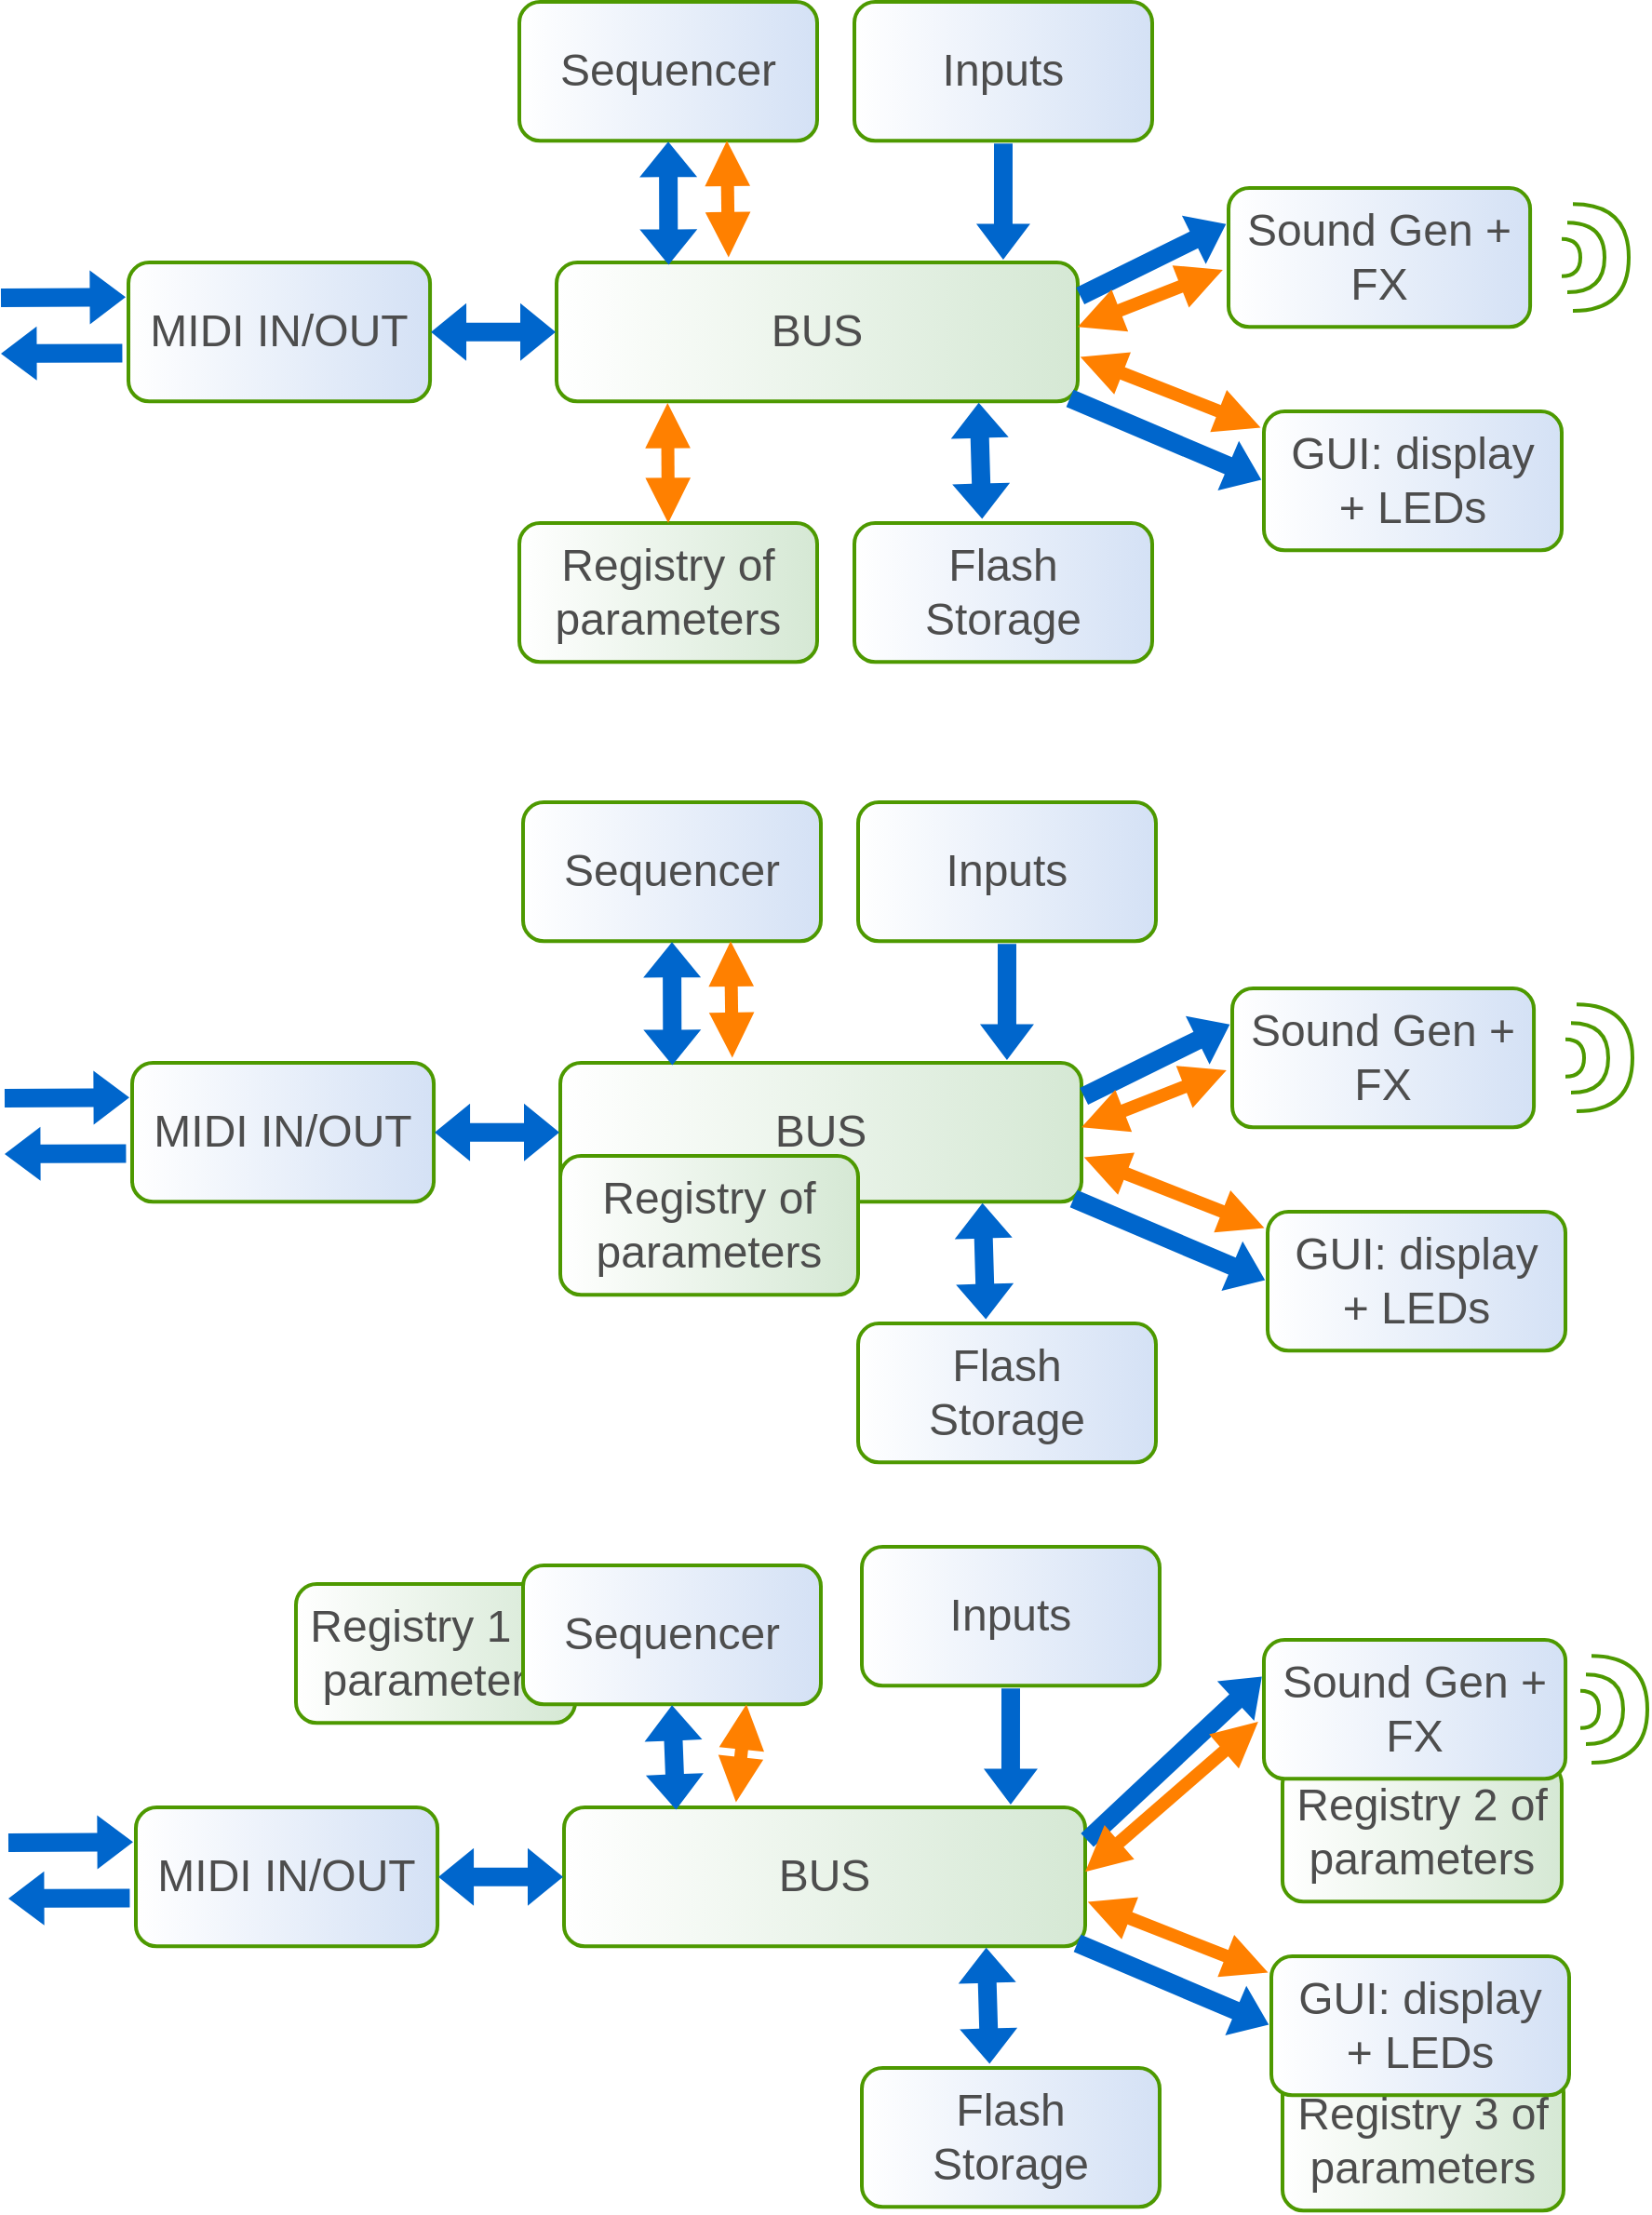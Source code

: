 <mxfile compressed="true" version="26.0.11"><diagram name="Page-1" id="eG5tvo9UgwHiR6DEYF9L"><mxGraphModel dx="954" dy="477" grid="1" gridSize="10" guides="1" tooltips="1" connect="1" arrows="1" fold="1" page="1" pageScale="1" pageWidth="1169" pageHeight="827" math="0" shadow="0"><root><mxCell id="0"/><mxCell id="1" parent="0"/><mxCell id="r1k9Vs8_axK-B9l9-zTd-73" value="Registry 1 of&lt;br&gt;parameters" style="rounded=1;whiteSpace=wrap;html=1;shadow=0;strokeWidth=2;fillColor=#D5E8D4;gradientColor=#ffffff;fontFamily=Helvetica;fontSize=24;align=center;strokeColor=#4D9900;gradientDirection=west;fontColor=#4D4D4D;" vertex="1" parent="1"><mxGeometry x="220" y="890" width="150" height="74.67" as="geometry"/></mxCell><mxCell id="r1k9Vs8_axK-B9l9-zTd-72" value="Registry 3 of&lt;br&gt;parameters" style="rounded=1;whiteSpace=wrap;html=1;shadow=0;strokeWidth=2;fillColor=#D5E8D4;gradientColor=#ffffff;fontFamily=Helvetica;fontSize=24;align=center;strokeColor=#4D9900;gradientDirection=west;fontColor=#4D4D4D;" vertex="1" parent="1"><mxGeometry x="750" y="1152" width="151" height="74.67" as="geometry"/></mxCell><mxCell id="r1k9Vs8_axK-B9l9-zTd-71" value="Registry 2 of&lt;br&gt;parameters" style="rounded=1;whiteSpace=wrap;html=1;shadow=0;strokeWidth=2;fillColor=#D5E8D4;gradientColor=#ffffff;fontFamily=Helvetica;fontSize=24;align=center;strokeColor=#4D9900;gradientDirection=west;fontColor=#4D4D4D;" vertex="1" parent="1"><mxGeometry x="750" y="986" width="150" height="74.67" as="geometry"/></mxCell><mxCell id="TZSDHcv375y_gvkYPDKj-7" value="MIDI IN/OUT" style="rounded=1;whiteSpace=wrap;html=1;shadow=0;strokeWidth=2;fillColor=#D4E1F5;gradientColor=#ffffff;fontFamily=Helvetica;fontSize=24;align=center;strokeColor=#4D9900;gradientDirection=west;fontColor=#4D4D4D;" parent="1" vertex="1"><mxGeometry x="129.996" y="180.002" width="162.036" height="74.667" as="geometry"/></mxCell><mxCell id="TZSDHcv375y_gvkYPDKj-8" value="Sound Gen + FX" style="rounded=1;whiteSpace=wrap;html=1;shadow=0;strokeWidth=2;fillColor=#D4E1F5;gradientColor=#ffffff;fontFamily=Helvetica;fontSize=24;align=center;strokeColor=#4D9900;gradientDirection=west;fontColor=#4D4D4D;" parent="1" vertex="1"><mxGeometry x="721.006" y="140" width="162.036" height="74.667" as="geometry"/></mxCell><mxCell id="TZSDHcv375y_gvkYPDKj-10" value="BUS" style="rounded=1;whiteSpace=wrap;html=1;shadow=0;strokeWidth=2;fillColor=#D5E8D4;gradientColor=#ffffff;fontFamily=Helvetica;fontSize=24;align=center;strokeColor=#4D9900;gradientDirection=west;fontColor=#4D4D4D;" parent="1" vertex="1"><mxGeometry x="360" y="180" width="280" height="74.67" as="geometry"/></mxCell><mxCell id="TZSDHcv375y_gvkYPDKj-12" value="Flash&lt;br&gt;Storage" style="rounded=1;whiteSpace=wrap;html=1;shadow=0;strokeWidth=2;fillColor=#D4E1F5;gradientColor=#ffffff;fontFamily=Helvetica;fontSize=24;align=center;strokeColor=#4D9900;gradientDirection=west;fontColor=#4D4D4D;" parent="1" vertex="1"><mxGeometry x="520" y="320" width="160" height="74.67" as="geometry"/></mxCell><mxCell id="TZSDHcv375y_gvkYPDKj-13" value="GUI: display &lt;br&gt;+ LEDs" style="rounded=1;whiteSpace=wrap;html=1;shadow=0;strokeWidth=2;fillColor=#D4E1F5;gradientColor=#ffffff;fontFamily=Helvetica;fontSize=24;align=center;strokeColor=#4D9900;gradientDirection=west;fontColor=#4D4D4D;" parent="1" vertex="1"><mxGeometry x="740" y="260" width="160" height="74.67" as="geometry"/></mxCell><mxCell id="Whw1uoBwT5rwK0WxoIqT-2" style="edgeStyle=none;rounded=0;html=1;shadow=0;endArrow=blockThin;endFill=1;jettySize=auto;orthogonalLoop=1;strokeWidth=3;fontFamily=Helvetica;fontSize=18;align=center;shape=flexArrow;strokeColor=none;fillColor=#0066CC;endWidth=16;endSize=5.42;width=8;sourcePerimeterSpacing=-2;dashed=1;fontColor=#4D4D4D;entryX=0;entryY=0.25;entryDx=0;entryDy=0;" parent="1" target="TZSDHcv375y_gvkYPDKj-7" edge="1"><mxGeometry relative="1" as="geometry"><mxPoint x="60" y="199" as="sourcePoint"/><mxPoint x="139.79" y="249.78" as="targetPoint"/></mxGeometry></mxCell><mxCell id="Whw1uoBwT5rwK0WxoIqT-3" style="edgeStyle=none;rounded=0;html=1;shadow=0;endArrow=blockThin;endFill=1;jettySize=auto;orthogonalLoop=1;strokeWidth=3;fontFamily=Helvetica;fontSize=18;align=center;shape=flexArrow;strokeColor=none;fillColor=#0066CC;endWidth=16;endSize=5.42;width=8;sourcePerimeterSpacing=-2;dashed=1;fontColor=#4D4D4D;exitX=-0.011;exitY=0.653;exitDx=0;exitDy=0;exitPerimeter=0;" parent="1" source="TZSDHcv375y_gvkYPDKj-7" edge="1"><mxGeometry relative="1" as="geometry"><mxPoint x="140" y="279.78" as="sourcePoint"/><mxPoint x="60" y="229" as="targetPoint"/></mxGeometry></mxCell><mxCell id="Whw1uoBwT5rwK0WxoIqT-10" style="edgeStyle=none;rounded=0;html=1;shadow=0;endArrow=blockThin;endFill=1;jettySize=auto;orthogonalLoop=1;strokeWidth=3;fontFamily=Helvetica;fontSize=18;align=center;shape=flexArrow;strokeColor=none;fillColor=#0066CC;endWidth=16;endSize=5.42;width=8;sourcePerimeterSpacing=-2;dashed=1;fontColor=#4D4D4D;entryX=0;entryY=0.25;entryDx=0;entryDy=0;exitX=1;exitY=0.25;exitDx=0;exitDy=0;" parent="1" source="TZSDHcv375y_gvkYPDKj-10" target="TZSDHcv375y_gvkYPDKj-8" edge="1"><mxGeometry relative="1" as="geometry"><mxPoint x="520" y="208" as="sourcePoint"/><mxPoint x="560" y="207.35" as="targetPoint"/></mxGeometry></mxCell><mxCell id="Whw1uoBwT5rwK0WxoIqT-13" value="Sequencer" style="rounded=1;whiteSpace=wrap;html=1;shadow=0;strokeWidth=2;fillColor=#D4E1F5;gradientColor=#ffffff;fontFamily=Helvetica;fontSize=24;align=center;strokeColor=#4D9900;gradientDirection=west;fontColor=#4D4D4D;" parent="1" vertex="1"><mxGeometry x="340" y="40" width="160" height="74.67" as="geometry"/></mxCell><mxCell id="Whw1uoBwT5rwK0WxoIqT-20" value="Inputs" style="rounded=1;whiteSpace=wrap;html=1;shadow=0;strokeWidth=2;fillColor=#D4E1F5;gradientColor=#ffffff;fontFamily=Helvetica;fontSize=24;align=center;strokeColor=#4D9900;gradientDirection=west;fontColor=#4D4D4D;" parent="1" vertex="1"><mxGeometry x="520" y="40" width="160" height="74.67" as="geometry"/></mxCell><mxCell id="r1k9Vs8_axK-B9l9-zTd-2" style="edgeStyle=none;rounded=0;html=1;shadow=0;endArrow=blockThin;endFill=1;jettySize=auto;orthogonalLoop=1;strokeWidth=3;fontFamily=Helvetica;fontSize=18;align=center;shape=flexArrow;strokeColor=none;fillColor=#0066CC;endWidth=16;endSize=5.42;width=8;sourcePerimeterSpacing=-2;dashed=1;fontColor=#4D4D4D;entryX=0.857;entryY=0;entryDx=0;entryDy=0;entryPerimeter=0;exitX=0.5;exitY=1;exitDx=0;exitDy=0;" edge="1" parent="1" source="Whw1uoBwT5rwK0WxoIqT-20" target="TZSDHcv375y_gvkYPDKj-10"><mxGeometry relative="1" as="geometry"><mxPoint x="660" y="130" as="sourcePoint"/><mxPoint x="660" y="140" as="targetPoint"/></mxGeometry></mxCell><mxCell id="r1k9Vs8_axK-B9l9-zTd-3" value="" style="shape=flexArrow;endArrow=classic;startArrow=classic;html=1;rounded=0;fillColor=#0066CC;strokeColor=none;entryX=0;entryY=0.5;entryDx=0;entryDy=0;exitX=1;exitY=0.5;exitDx=0;exitDy=0;" edge="1" parent="1" source="TZSDHcv375y_gvkYPDKj-7" target="TZSDHcv375y_gvkYPDKj-10"><mxGeometry width="100" height="100" relative="1" as="geometry"><mxPoint x="280" y="310" as="sourcePoint"/><mxPoint x="340" y="300" as="targetPoint"/></mxGeometry></mxCell><mxCell id="r1k9Vs8_axK-B9l9-zTd-4" value="" style="shape=flexArrow;endArrow=classic;startArrow=classic;html=1;rounded=0;fillColor=#0066CC;strokeColor=none;entryX=0.5;entryY=1;entryDx=0;entryDy=0;exitX=0.215;exitY=0.023;exitDx=0;exitDy=0;exitPerimeter=0;" edge="1" parent="1" source="TZSDHcv375y_gvkYPDKj-10" target="Whw1uoBwT5rwK0WxoIqT-13"><mxGeometry width="100" height="100" relative="1" as="geometry"><mxPoint x="490" y="130" as="sourcePoint"/><mxPoint x="370" y="140" as="targetPoint"/></mxGeometry></mxCell><mxCell id="r1k9Vs8_axK-B9l9-zTd-5" value="" style="shape=flexArrow;endArrow=classic;startArrow=classic;html=1;rounded=0;fillColor=#0066CC;strokeColor=none;exitX=0.429;exitY=-0.023;exitDx=0;exitDy=0;entryX=0.81;entryY=1.002;entryDx=0;entryDy=0;entryPerimeter=0;exitPerimeter=0;" edge="1" parent="1" source="TZSDHcv375y_gvkYPDKj-12" target="TZSDHcv375y_gvkYPDKj-10"><mxGeometry width="100" height="100" relative="1" as="geometry"><mxPoint x="460" y="360" as="sourcePoint"/><mxPoint x="460" y="300" as="targetPoint"/></mxGeometry></mxCell><mxCell id="r1k9Vs8_axK-B9l9-zTd-12" value="Registry of&lt;br&gt;parameters" style="rounded=1;whiteSpace=wrap;html=1;shadow=0;strokeWidth=2;fillColor=#D5E8D4;gradientColor=#ffffff;fontFamily=Helvetica;fontSize=24;align=center;strokeColor=#4D9900;gradientDirection=west;fontColor=#4D4D4D;" vertex="1" parent="1"><mxGeometry x="340" y="320" width="160" height="74.67" as="geometry"/></mxCell><mxCell id="r1k9Vs8_axK-B9l9-zTd-13" style="edgeStyle=none;rounded=0;html=1;shadow=0;endArrow=blockThin;endFill=1;jettySize=auto;orthogonalLoop=1;strokeWidth=3;fontFamily=Helvetica;fontSize=18;align=center;shape=flexArrow;strokeColor=none;fillColor=#0066CC;endWidth=16;endSize=5.42;width=8;sourcePerimeterSpacing=-2;dashed=1;fontColor=#4D4D4D;entryX=0;entryY=0.5;entryDx=0;entryDy=0;exitX=0.98;exitY=0.97;exitDx=0;exitDy=0;exitPerimeter=0;" edge="1" parent="1" source="TZSDHcv375y_gvkYPDKj-10" target="TZSDHcv375y_gvkYPDKj-13"><mxGeometry relative="1" as="geometry"><mxPoint x="630" y="250" as="sourcePoint"/><mxPoint x="630" y="310" as="targetPoint"/></mxGeometry></mxCell><mxCell id="r1k9Vs8_axK-B9l9-zTd-17" value="" style="endArrow=block;startArrow=block;html=1;rounded=0;exitX=0.5;exitY=0;exitDx=0;exitDy=0;strokeColor=#FF8000;strokeWidth=7;startFill=1;endFill=1;entryX=0.213;entryY=1.011;entryDx=0;entryDy=0;entryPerimeter=0;" edge="1" parent="1" source="r1k9Vs8_axK-B9l9-zTd-12" target="TZSDHcv375y_gvkYPDKj-10"><mxGeometry width="50" height="50" relative="1" as="geometry"><mxPoint x="270" y="320" as="sourcePoint"/><mxPoint x="418" y="260" as="targetPoint"/></mxGeometry></mxCell><mxCell id="r1k9Vs8_axK-B9l9-zTd-18" value="" style="group" vertex="1" connectable="0" parent="1"><mxGeometry x="900" y="148.67" width="36" height="57.33" as="geometry"/></mxCell><mxCell id="r1k9Vs8_axK-B9l9-zTd-6" value="" style="shape=requiredInterface;html=1;verticalLabelPosition=bottom;sketch=0;strokeWidth=2;fillColor=none;strokeColor=light-dark(#4d9900, #ededed);" vertex="1" parent="r1k9Vs8_axK-B9l9-zTd-18"><mxGeometry y="18.66" width="10" height="20" as="geometry"/></mxCell><mxCell id="r1k9Vs8_axK-B9l9-zTd-8" value="" style="shape=requiredInterface;html=1;verticalLabelPosition=bottom;sketch=0;strokeWidth=2;fillColor=none;strokeColor=light-dark(#4d9900, #ededed);" vertex="1" parent="r1k9Vs8_axK-B9l9-zTd-18"><mxGeometry x="3" y="9.99" width="20" height="37.33" as="geometry"/></mxCell><mxCell id="r1k9Vs8_axK-B9l9-zTd-9" value="" style="shape=requiredInterface;html=1;verticalLabelPosition=bottom;sketch=0;strokeWidth=2;fillColor=none;strokeColor=light-dark(#4d9900, #ededed);" vertex="1" parent="r1k9Vs8_axK-B9l9-zTd-18"><mxGeometry x="6" width="30" height="57.33" as="geometry"/></mxCell><mxCell id="r1k9Vs8_axK-B9l9-zTd-19" value="" style="endArrow=block;startArrow=block;html=1;rounded=0;exitX=-0.011;exitY=0.117;exitDx=0;exitDy=0;strokeColor=#FF8000;strokeWidth=7;startFill=1;endFill=1;entryX=1.005;entryY=0.679;entryDx=0;entryDy=0;entryPerimeter=0;exitPerimeter=0;" edge="1" parent="1" source="TZSDHcv375y_gvkYPDKj-13" target="TZSDHcv375y_gvkYPDKj-10"><mxGeometry width="50" height="50" relative="1" as="geometry"><mxPoint x="883" y="335" as="sourcePoint"/><mxPoint x="936" y="270" as="targetPoint"/></mxGeometry></mxCell><mxCell id="r1k9Vs8_axK-B9l9-zTd-21" value="" style="endArrow=block;startArrow=block;html=1;rounded=0;exitX=0.33;exitY=-0.037;exitDx=0;exitDy=0;strokeColor=#FF8000;strokeWidth=7;startFill=1;endFill=1;entryX=1.005;entryY=0.679;entryDx=0;entryDy=0;entryPerimeter=0;exitPerimeter=0;" edge="1" parent="1" source="TZSDHcv375y_gvkYPDKj-10"><mxGeometry width="50" height="50" relative="1" as="geometry"><mxPoint x="548.5" y="152.67" as="sourcePoint"/><mxPoint x="451.5" y="114.67" as="targetPoint"/></mxGeometry></mxCell><mxCell id="r1k9Vs8_axK-B9l9-zTd-22" value="" style="endArrow=block;startArrow=block;html=1;rounded=0;exitX=-0.019;exitY=0.589;exitDx=0;exitDy=0;strokeColor=#FF8000;strokeWidth=7;startFill=1;endFill=1;entryX=1.005;entryY=0.679;entryDx=0;entryDy=0;entryPerimeter=0;exitPerimeter=0;" edge="1" parent="1" source="TZSDHcv375y_gvkYPDKj-8"><mxGeometry width="50" height="50" relative="1" as="geometry"><mxPoint x="737" y="252.67" as="sourcePoint"/><mxPoint x="640" y="214.67" as="targetPoint"/></mxGeometry></mxCell><mxCell id="r1k9Vs8_axK-B9l9-zTd-23" value="MIDI IN/OUT" style="rounded=1;whiteSpace=wrap;html=1;shadow=0;strokeWidth=2;fillColor=#D4E1F5;gradientColor=#ffffff;fontFamily=Helvetica;fontSize=24;align=center;strokeColor=#4D9900;gradientDirection=west;fontColor=#4D4D4D;" vertex="1" parent="1"><mxGeometry x="131.996" y="610.002" width="162.036" height="74.667" as="geometry"/></mxCell><mxCell id="r1k9Vs8_axK-B9l9-zTd-24" value="Sound Gen + FX" style="rounded=1;whiteSpace=wrap;html=1;shadow=0;strokeWidth=2;fillColor=#D4E1F5;gradientColor=#ffffff;fontFamily=Helvetica;fontSize=24;align=center;strokeColor=#4D9900;gradientDirection=west;fontColor=#4D4D4D;" vertex="1" parent="1"><mxGeometry x="723.006" y="570" width="162.036" height="74.667" as="geometry"/></mxCell><mxCell id="r1k9Vs8_axK-B9l9-zTd-25" value="BUS" style="rounded=1;whiteSpace=wrap;html=1;shadow=0;strokeWidth=2;fillColor=#D5E8D4;gradientColor=#ffffff;fontFamily=Helvetica;fontSize=24;align=center;strokeColor=#4D9900;gradientDirection=west;fontColor=#4D4D4D;" vertex="1" parent="1"><mxGeometry x="362" y="610" width="280" height="74.67" as="geometry"/></mxCell><mxCell id="r1k9Vs8_axK-B9l9-zTd-26" value="Flash&lt;br&gt;Storage" style="rounded=1;whiteSpace=wrap;html=1;shadow=0;strokeWidth=2;fillColor=#D4E1F5;gradientColor=#ffffff;fontFamily=Helvetica;fontSize=24;align=center;strokeColor=#4D9900;gradientDirection=west;fontColor=#4D4D4D;" vertex="1" parent="1"><mxGeometry x="522" y="750" width="160" height="74.67" as="geometry"/></mxCell><mxCell id="r1k9Vs8_axK-B9l9-zTd-27" value="GUI: display &lt;br&gt;+ LEDs" style="rounded=1;whiteSpace=wrap;html=1;shadow=0;strokeWidth=2;fillColor=#D4E1F5;gradientColor=#ffffff;fontFamily=Helvetica;fontSize=24;align=center;strokeColor=#4D9900;gradientDirection=west;fontColor=#4D4D4D;" vertex="1" parent="1"><mxGeometry x="742" y="690" width="160" height="74.67" as="geometry"/></mxCell><mxCell id="r1k9Vs8_axK-B9l9-zTd-28" style="edgeStyle=none;rounded=0;html=1;shadow=0;endArrow=blockThin;endFill=1;jettySize=auto;orthogonalLoop=1;strokeWidth=3;fontFamily=Helvetica;fontSize=18;align=center;shape=flexArrow;strokeColor=none;fillColor=#0066CC;endWidth=16;endSize=5.42;width=8;sourcePerimeterSpacing=-2;dashed=1;fontColor=#4D4D4D;entryX=0;entryY=0.25;entryDx=0;entryDy=0;" edge="1" parent="1" target="r1k9Vs8_axK-B9l9-zTd-23"><mxGeometry relative="1" as="geometry"><mxPoint x="62" y="629" as="sourcePoint"/><mxPoint x="141.79" y="679.78" as="targetPoint"/></mxGeometry></mxCell><mxCell id="r1k9Vs8_axK-B9l9-zTd-29" style="edgeStyle=none;rounded=0;html=1;shadow=0;endArrow=blockThin;endFill=1;jettySize=auto;orthogonalLoop=1;strokeWidth=3;fontFamily=Helvetica;fontSize=18;align=center;shape=flexArrow;strokeColor=none;fillColor=#0066CC;endWidth=16;endSize=5.42;width=8;sourcePerimeterSpacing=-2;dashed=1;fontColor=#4D4D4D;exitX=-0.011;exitY=0.653;exitDx=0;exitDy=0;exitPerimeter=0;" edge="1" parent="1" source="r1k9Vs8_axK-B9l9-zTd-23"><mxGeometry relative="1" as="geometry"><mxPoint x="142" y="709.78" as="sourcePoint"/><mxPoint x="62" y="659" as="targetPoint"/></mxGeometry></mxCell><mxCell id="r1k9Vs8_axK-B9l9-zTd-30" style="edgeStyle=none;rounded=0;html=1;shadow=0;endArrow=blockThin;endFill=1;jettySize=auto;orthogonalLoop=1;strokeWidth=3;fontFamily=Helvetica;fontSize=18;align=center;shape=flexArrow;strokeColor=none;fillColor=#0066CC;endWidth=16;endSize=5.42;width=8;sourcePerimeterSpacing=-2;dashed=1;fontColor=#4D4D4D;entryX=0;entryY=0.25;entryDx=0;entryDy=0;exitX=1;exitY=0.25;exitDx=0;exitDy=0;" edge="1" parent="1" source="r1k9Vs8_axK-B9l9-zTd-25" target="r1k9Vs8_axK-B9l9-zTd-24"><mxGeometry relative="1" as="geometry"><mxPoint x="522" y="638" as="sourcePoint"/><mxPoint x="562" y="637.35" as="targetPoint"/></mxGeometry></mxCell><mxCell id="r1k9Vs8_axK-B9l9-zTd-31" value="Sequencer" style="rounded=1;whiteSpace=wrap;html=1;shadow=0;strokeWidth=2;fillColor=#D4E1F5;gradientColor=#ffffff;fontFamily=Helvetica;fontSize=24;align=center;strokeColor=#4D9900;gradientDirection=west;fontColor=#4D4D4D;" vertex="1" parent="1"><mxGeometry x="342" y="470" width="160" height="74.67" as="geometry"/></mxCell><mxCell id="r1k9Vs8_axK-B9l9-zTd-32" value="Inputs" style="rounded=1;whiteSpace=wrap;html=1;shadow=0;strokeWidth=2;fillColor=#D4E1F5;gradientColor=#ffffff;fontFamily=Helvetica;fontSize=24;align=center;strokeColor=#4D9900;gradientDirection=west;fontColor=#4D4D4D;" vertex="1" parent="1"><mxGeometry x="522" y="470" width="160" height="74.67" as="geometry"/></mxCell><mxCell id="r1k9Vs8_axK-B9l9-zTd-33" style="edgeStyle=none;rounded=0;html=1;shadow=0;endArrow=blockThin;endFill=1;jettySize=auto;orthogonalLoop=1;strokeWidth=3;fontFamily=Helvetica;fontSize=18;align=center;shape=flexArrow;strokeColor=none;fillColor=#0066CC;endWidth=16;endSize=5.42;width=8;sourcePerimeterSpacing=-2;dashed=1;fontColor=#4D4D4D;entryX=0.857;entryY=0;entryDx=0;entryDy=0;entryPerimeter=0;exitX=0.5;exitY=1;exitDx=0;exitDy=0;" edge="1" parent="1" source="r1k9Vs8_axK-B9l9-zTd-32" target="r1k9Vs8_axK-B9l9-zTd-25"><mxGeometry relative="1" as="geometry"><mxPoint x="662" y="560" as="sourcePoint"/><mxPoint x="662" y="570" as="targetPoint"/></mxGeometry></mxCell><mxCell id="r1k9Vs8_axK-B9l9-zTd-34" value="" style="shape=flexArrow;endArrow=classic;startArrow=classic;html=1;rounded=0;fillColor=#0066CC;strokeColor=none;entryX=0;entryY=0.5;entryDx=0;entryDy=0;exitX=1;exitY=0.5;exitDx=0;exitDy=0;" edge="1" parent="1" source="r1k9Vs8_axK-B9l9-zTd-23" target="r1k9Vs8_axK-B9l9-zTd-25"><mxGeometry width="100" height="100" relative="1" as="geometry"><mxPoint x="282" y="740" as="sourcePoint"/><mxPoint x="342" y="730" as="targetPoint"/></mxGeometry></mxCell><mxCell id="r1k9Vs8_axK-B9l9-zTd-35" value="" style="shape=flexArrow;endArrow=classic;startArrow=classic;html=1;rounded=0;fillColor=#0066CC;strokeColor=none;entryX=0.5;entryY=1;entryDx=0;entryDy=0;exitX=0.215;exitY=0.023;exitDx=0;exitDy=0;exitPerimeter=0;" edge="1" parent="1" source="r1k9Vs8_axK-B9l9-zTd-25" target="r1k9Vs8_axK-B9l9-zTd-31"><mxGeometry width="100" height="100" relative="1" as="geometry"><mxPoint x="492" y="560" as="sourcePoint"/><mxPoint x="372" y="570" as="targetPoint"/></mxGeometry></mxCell><mxCell id="r1k9Vs8_axK-B9l9-zTd-36" value="" style="shape=flexArrow;endArrow=classic;startArrow=classic;html=1;rounded=0;fillColor=#0066CC;strokeColor=none;exitX=0.429;exitY=-0.023;exitDx=0;exitDy=0;entryX=0.81;entryY=1.002;entryDx=0;entryDy=0;entryPerimeter=0;exitPerimeter=0;" edge="1" parent="1" source="r1k9Vs8_axK-B9l9-zTd-26" target="r1k9Vs8_axK-B9l9-zTd-25"><mxGeometry width="100" height="100" relative="1" as="geometry"><mxPoint x="462" y="790" as="sourcePoint"/><mxPoint x="462" y="730" as="targetPoint"/></mxGeometry></mxCell><mxCell id="r1k9Vs8_axK-B9l9-zTd-37" value="Registry of&lt;br&gt;parameters" style="rounded=1;whiteSpace=wrap;html=1;shadow=0;strokeWidth=2;fillColor=#D5E8D4;gradientColor=#ffffff;fontFamily=Helvetica;fontSize=24;align=center;strokeColor=#4D9900;gradientDirection=west;fontColor=#4D4D4D;" vertex="1" parent="1"><mxGeometry x="362" y="660" width="160" height="74.67" as="geometry"/></mxCell><mxCell id="r1k9Vs8_axK-B9l9-zTd-38" style="edgeStyle=none;rounded=0;html=1;shadow=0;endArrow=blockThin;endFill=1;jettySize=auto;orthogonalLoop=1;strokeWidth=3;fontFamily=Helvetica;fontSize=18;align=center;shape=flexArrow;strokeColor=none;fillColor=#0066CC;endWidth=16;endSize=5.42;width=8;sourcePerimeterSpacing=-2;dashed=1;fontColor=#4D4D4D;entryX=0;entryY=0.5;entryDx=0;entryDy=0;exitX=0.98;exitY=0.97;exitDx=0;exitDy=0;exitPerimeter=0;" edge="1" parent="1" source="r1k9Vs8_axK-B9l9-zTd-25" target="r1k9Vs8_axK-B9l9-zTd-27"><mxGeometry relative="1" as="geometry"><mxPoint x="632" y="680" as="sourcePoint"/><mxPoint x="632" y="740" as="targetPoint"/></mxGeometry></mxCell><mxCell id="r1k9Vs8_axK-B9l9-zTd-40" value="" style="group" vertex="1" connectable="0" parent="1"><mxGeometry x="902" y="578.67" width="36" height="57.33" as="geometry"/></mxCell><mxCell id="r1k9Vs8_axK-B9l9-zTd-41" value="" style="shape=requiredInterface;html=1;verticalLabelPosition=bottom;sketch=0;strokeWidth=2;fillColor=none;strokeColor=light-dark(#4d9900, #ededed);" vertex="1" parent="r1k9Vs8_axK-B9l9-zTd-40"><mxGeometry y="18.66" width="10" height="20" as="geometry"/></mxCell><mxCell id="r1k9Vs8_axK-B9l9-zTd-42" value="" style="shape=requiredInterface;html=1;verticalLabelPosition=bottom;sketch=0;strokeWidth=2;fillColor=none;strokeColor=light-dark(#4d9900, #ededed);" vertex="1" parent="r1k9Vs8_axK-B9l9-zTd-40"><mxGeometry x="3" y="9.99" width="20" height="37.33" as="geometry"/></mxCell><mxCell id="r1k9Vs8_axK-B9l9-zTd-43" value="" style="shape=requiredInterface;html=1;verticalLabelPosition=bottom;sketch=0;strokeWidth=2;fillColor=none;strokeColor=light-dark(#4d9900, #ededed);" vertex="1" parent="r1k9Vs8_axK-B9l9-zTd-40"><mxGeometry x="6" width="30" height="57.33" as="geometry"/></mxCell><mxCell id="r1k9Vs8_axK-B9l9-zTd-44" value="" style="endArrow=block;startArrow=block;html=1;rounded=0;exitX=-0.011;exitY=0.117;exitDx=0;exitDy=0;strokeColor=#FF8000;strokeWidth=7;startFill=1;endFill=1;entryX=1.005;entryY=0.679;entryDx=0;entryDy=0;entryPerimeter=0;exitPerimeter=0;" edge="1" parent="1" source="r1k9Vs8_axK-B9l9-zTd-27" target="r1k9Vs8_axK-B9l9-zTd-25"><mxGeometry width="50" height="50" relative="1" as="geometry"><mxPoint x="885" y="765" as="sourcePoint"/><mxPoint x="938" y="700" as="targetPoint"/></mxGeometry></mxCell><mxCell id="r1k9Vs8_axK-B9l9-zTd-45" value="" style="endArrow=block;startArrow=block;html=1;rounded=0;exitX=0.33;exitY=-0.037;exitDx=0;exitDy=0;strokeColor=#FF8000;strokeWidth=7;startFill=1;endFill=1;entryX=1.005;entryY=0.679;entryDx=0;entryDy=0;entryPerimeter=0;exitPerimeter=0;" edge="1" parent="1" source="r1k9Vs8_axK-B9l9-zTd-25"><mxGeometry width="50" height="50" relative="1" as="geometry"><mxPoint x="550.5" y="582.67" as="sourcePoint"/><mxPoint x="453.5" y="544.67" as="targetPoint"/></mxGeometry></mxCell><mxCell id="r1k9Vs8_axK-B9l9-zTd-46" value="" style="endArrow=block;startArrow=block;html=1;rounded=0;exitX=-0.019;exitY=0.589;exitDx=0;exitDy=0;strokeColor=#FF8000;strokeWidth=7;startFill=1;endFill=1;entryX=1.005;entryY=0.679;entryDx=0;entryDy=0;entryPerimeter=0;exitPerimeter=0;" edge="1" parent="1" source="r1k9Vs8_axK-B9l9-zTd-24"><mxGeometry width="50" height="50" relative="1" as="geometry"><mxPoint x="739" y="682.67" as="sourcePoint"/><mxPoint x="642" y="644.67" as="targetPoint"/></mxGeometry></mxCell><mxCell id="r1k9Vs8_axK-B9l9-zTd-47" value="MIDI IN/OUT" style="rounded=1;whiteSpace=wrap;html=1;shadow=0;strokeWidth=2;fillColor=#D4E1F5;gradientColor=#ffffff;fontFamily=Helvetica;fontSize=24;align=center;strokeColor=#4D9900;gradientDirection=west;fontColor=#4D4D4D;" vertex="1" parent="1"><mxGeometry x="133.996" y="1010.002" width="162.036" height="74.667" as="geometry"/></mxCell><mxCell id="r1k9Vs8_axK-B9l9-zTd-48" value="Sound Gen + FX" style="rounded=1;whiteSpace=wrap;html=1;shadow=0;strokeWidth=2;fillColor=#D4E1F5;gradientColor=#ffffff;fontFamily=Helvetica;fontSize=24;align=center;strokeColor=#4D9900;gradientDirection=west;fontColor=#4D4D4D;" vertex="1" parent="1"><mxGeometry x="739.996" y="920" width="162.036" height="74.667" as="geometry"/></mxCell><mxCell id="r1k9Vs8_axK-B9l9-zTd-49" value="BUS" style="rounded=1;whiteSpace=wrap;html=1;shadow=0;strokeWidth=2;fillColor=#D5E8D4;gradientColor=#ffffff;fontFamily=Helvetica;fontSize=24;align=center;strokeColor=#4D9900;gradientDirection=west;fontColor=#4D4D4D;" vertex="1" parent="1"><mxGeometry x="364" y="1010" width="280" height="74.67" as="geometry"/></mxCell><mxCell id="r1k9Vs8_axK-B9l9-zTd-50" value="Flash&lt;br&gt;Storage" style="rounded=1;whiteSpace=wrap;html=1;shadow=0;strokeWidth=2;fillColor=#D4E1F5;gradientColor=#ffffff;fontFamily=Helvetica;fontSize=24;align=center;strokeColor=#4D9900;gradientDirection=west;fontColor=#4D4D4D;" vertex="1" parent="1"><mxGeometry x="524" y="1150" width="160" height="74.67" as="geometry"/></mxCell><mxCell id="r1k9Vs8_axK-B9l9-zTd-51" value="GUI: display &lt;br&gt;+ LEDs" style="rounded=1;whiteSpace=wrap;html=1;shadow=0;strokeWidth=2;fillColor=#D4E1F5;gradientColor=#ffffff;fontFamily=Helvetica;fontSize=24;align=center;strokeColor=#4D9900;gradientDirection=west;fontColor=#4D4D4D;" vertex="1" parent="1"><mxGeometry x="744" y="1090" width="160" height="74.67" as="geometry"/></mxCell><mxCell id="r1k9Vs8_axK-B9l9-zTd-52" style="edgeStyle=none;rounded=0;html=1;shadow=0;endArrow=blockThin;endFill=1;jettySize=auto;orthogonalLoop=1;strokeWidth=3;fontFamily=Helvetica;fontSize=18;align=center;shape=flexArrow;strokeColor=none;fillColor=#0066CC;endWidth=16;endSize=5.42;width=8;sourcePerimeterSpacing=-2;dashed=1;fontColor=#4D4D4D;entryX=0;entryY=0.25;entryDx=0;entryDy=0;" edge="1" parent="1" target="r1k9Vs8_axK-B9l9-zTd-47"><mxGeometry relative="1" as="geometry"><mxPoint x="64" y="1029" as="sourcePoint"/><mxPoint x="143.79" y="1079.78" as="targetPoint"/></mxGeometry></mxCell><mxCell id="r1k9Vs8_axK-B9l9-zTd-53" style="edgeStyle=none;rounded=0;html=1;shadow=0;endArrow=blockThin;endFill=1;jettySize=auto;orthogonalLoop=1;strokeWidth=3;fontFamily=Helvetica;fontSize=18;align=center;shape=flexArrow;strokeColor=none;fillColor=#0066CC;endWidth=16;endSize=5.42;width=8;sourcePerimeterSpacing=-2;dashed=1;fontColor=#4D4D4D;exitX=-0.011;exitY=0.653;exitDx=0;exitDy=0;exitPerimeter=0;" edge="1" parent="1" source="r1k9Vs8_axK-B9l9-zTd-47"><mxGeometry relative="1" as="geometry"><mxPoint x="144" y="1109.78" as="sourcePoint"/><mxPoint x="64" y="1059" as="targetPoint"/></mxGeometry></mxCell><mxCell id="r1k9Vs8_axK-B9l9-zTd-54" style="edgeStyle=none;rounded=0;html=1;shadow=0;endArrow=blockThin;endFill=1;jettySize=auto;orthogonalLoop=1;strokeWidth=3;fontFamily=Helvetica;fontSize=18;align=center;shape=flexArrow;strokeColor=none;fillColor=#0066CC;endWidth=16;endSize=5.42;width=8;sourcePerimeterSpacing=-2;dashed=1;fontColor=#4D4D4D;entryX=0;entryY=0.25;entryDx=0;entryDy=0;exitX=1;exitY=0.25;exitDx=0;exitDy=0;" edge="1" parent="1" source="r1k9Vs8_axK-B9l9-zTd-49" target="r1k9Vs8_axK-B9l9-zTd-48"><mxGeometry relative="1" as="geometry"><mxPoint x="524" y="1038" as="sourcePoint"/><mxPoint x="564" y="1037.35" as="targetPoint"/></mxGeometry></mxCell><mxCell id="r1k9Vs8_axK-B9l9-zTd-55" value="Sequencer" style="rounded=1;whiteSpace=wrap;html=1;shadow=0;strokeWidth=2;fillColor=#D4E1F5;gradientColor=#ffffff;fontFamily=Helvetica;fontSize=24;align=center;strokeColor=#4D9900;gradientDirection=west;fontColor=#4D4D4D;" vertex="1" parent="1"><mxGeometry x="342" y="880" width="160" height="74.67" as="geometry"/></mxCell><mxCell id="r1k9Vs8_axK-B9l9-zTd-56" value="Inputs" style="rounded=1;whiteSpace=wrap;html=1;shadow=0;strokeWidth=2;fillColor=#D4E1F5;gradientColor=#ffffff;fontFamily=Helvetica;fontSize=24;align=center;strokeColor=#4D9900;gradientDirection=west;fontColor=#4D4D4D;" vertex="1" parent="1"><mxGeometry x="524" y="870" width="160" height="74.67" as="geometry"/></mxCell><mxCell id="r1k9Vs8_axK-B9l9-zTd-57" style="edgeStyle=none;rounded=0;html=1;shadow=0;endArrow=blockThin;endFill=1;jettySize=auto;orthogonalLoop=1;strokeWidth=3;fontFamily=Helvetica;fontSize=18;align=center;shape=flexArrow;strokeColor=none;fillColor=#0066CC;endWidth=16;endSize=5.42;width=8;sourcePerimeterSpacing=-2;dashed=1;fontColor=#4D4D4D;entryX=0.857;entryY=0;entryDx=0;entryDy=0;entryPerimeter=0;exitX=0.5;exitY=1;exitDx=0;exitDy=0;" edge="1" parent="1" source="r1k9Vs8_axK-B9l9-zTd-56" target="r1k9Vs8_axK-B9l9-zTd-49"><mxGeometry relative="1" as="geometry"><mxPoint x="664" y="960" as="sourcePoint"/><mxPoint x="664" y="970" as="targetPoint"/></mxGeometry></mxCell><mxCell id="r1k9Vs8_axK-B9l9-zTd-58" value="" style="shape=flexArrow;endArrow=classic;startArrow=classic;html=1;rounded=0;fillColor=#0066CC;strokeColor=none;entryX=0;entryY=0.5;entryDx=0;entryDy=0;exitX=1;exitY=0.5;exitDx=0;exitDy=0;" edge="1" parent="1" source="r1k9Vs8_axK-B9l9-zTd-47" target="r1k9Vs8_axK-B9l9-zTd-49"><mxGeometry width="100" height="100" relative="1" as="geometry"><mxPoint x="284" y="1140" as="sourcePoint"/><mxPoint x="344" y="1130" as="targetPoint"/></mxGeometry></mxCell><mxCell id="r1k9Vs8_axK-B9l9-zTd-59" value="" style="shape=flexArrow;endArrow=classic;startArrow=classic;html=1;rounded=0;fillColor=#0066CC;strokeColor=none;entryX=0.5;entryY=1;entryDx=0;entryDy=0;exitX=0.215;exitY=0.023;exitDx=0;exitDy=0;exitPerimeter=0;" edge="1" parent="1" source="r1k9Vs8_axK-B9l9-zTd-49" target="r1k9Vs8_axK-B9l9-zTd-55"><mxGeometry width="100" height="100" relative="1" as="geometry"><mxPoint x="494" y="960" as="sourcePoint"/><mxPoint x="374" y="970" as="targetPoint"/></mxGeometry></mxCell><mxCell id="r1k9Vs8_axK-B9l9-zTd-60" value="" style="shape=flexArrow;endArrow=classic;startArrow=classic;html=1;rounded=0;fillColor=#0066CC;strokeColor=none;exitX=0.429;exitY=-0.023;exitDx=0;exitDy=0;entryX=0.81;entryY=1.002;entryDx=0;entryDy=0;entryPerimeter=0;exitPerimeter=0;" edge="1" parent="1" source="r1k9Vs8_axK-B9l9-zTd-50" target="r1k9Vs8_axK-B9l9-zTd-49"><mxGeometry width="100" height="100" relative="1" as="geometry"><mxPoint x="464" y="1190" as="sourcePoint"/><mxPoint x="464" y="1130" as="targetPoint"/></mxGeometry></mxCell><mxCell id="r1k9Vs8_axK-B9l9-zTd-62" style="edgeStyle=none;rounded=0;html=1;shadow=0;endArrow=blockThin;endFill=1;jettySize=auto;orthogonalLoop=1;strokeWidth=3;fontFamily=Helvetica;fontSize=18;align=center;shape=flexArrow;strokeColor=none;fillColor=#0066CC;endWidth=16;endSize=5.42;width=8;sourcePerimeterSpacing=-2;dashed=1;fontColor=#4D4D4D;entryX=0;entryY=0.5;entryDx=0;entryDy=0;exitX=0.98;exitY=0.97;exitDx=0;exitDy=0;exitPerimeter=0;" edge="1" parent="1" source="r1k9Vs8_axK-B9l9-zTd-49" target="r1k9Vs8_axK-B9l9-zTd-51"><mxGeometry relative="1" as="geometry"><mxPoint x="634" y="1080" as="sourcePoint"/><mxPoint x="634" y="1140" as="targetPoint"/></mxGeometry></mxCell><mxCell id="r1k9Vs8_axK-B9l9-zTd-64" value="" style="group" vertex="1" connectable="0" parent="1"><mxGeometry x="910" y="928.67" width="36" height="57.33" as="geometry"/></mxCell><mxCell id="r1k9Vs8_axK-B9l9-zTd-65" value="" style="shape=requiredInterface;html=1;verticalLabelPosition=bottom;sketch=0;strokeWidth=2;fillColor=none;strokeColor=light-dark(#4d9900, #ededed);" vertex="1" parent="r1k9Vs8_axK-B9l9-zTd-64"><mxGeometry y="18.66" width="10" height="20" as="geometry"/></mxCell><mxCell id="r1k9Vs8_axK-B9l9-zTd-66" value="" style="shape=requiredInterface;html=1;verticalLabelPosition=bottom;sketch=0;strokeWidth=2;fillColor=none;strokeColor=light-dark(#4d9900, #ededed);" vertex="1" parent="r1k9Vs8_axK-B9l9-zTd-64"><mxGeometry x="3" y="9.99" width="20" height="37.33" as="geometry"/></mxCell><mxCell id="r1k9Vs8_axK-B9l9-zTd-67" value="" style="shape=requiredInterface;html=1;verticalLabelPosition=bottom;sketch=0;strokeWidth=2;fillColor=none;strokeColor=light-dark(#4d9900, #ededed);" vertex="1" parent="r1k9Vs8_axK-B9l9-zTd-64"><mxGeometry x="6" width="30" height="57.33" as="geometry"/></mxCell><mxCell id="r1k9Vs8_axK-B9l9-zTd-68" value="" style="endArrow=block;startArrow=block;html=1;rounded=0;exitX=-0.011;exitY=0.117;exitDx=0;exitDy=0;strokeColor=#FF8000;strokeWidth=7;startFill=1;endFill=1;entryX=1.005;entryY=0.679;entryDx=0;entryDy=0;entryPerimeter=0;exitPerimeter=0;" edge="1" parent="1" source="r1k9Vs8_axK-B9l9-zTd-51" target="r1k9Vs8_axK-B9l9-zTd-49"><mxGeometry width="50" height="50" relative="1" as="geometry"><mxPoint x="887" y="1165" as="sourcePoint"/><mxPoint x="940" y="1100" as="targetPoint"/></mxGeometry></mxCell><mxCell id="r1k9Vs8_axK-B9l9-zTd-69" value="" style="endArrow=block;startArrow=block;html=1;rounded=0;exitX=0.33;exitY=-0.037;exitDx=0;exitDy=0;strokeColor=#FF8000;strokeWidth=7;startFill=1;endFill=1;entryX=0.75;entryY=1;entryDx=0;entryDy=0;exitPerimeter=0;" edge="1" parent="1" source="r1k9Vs8_axK-B9l9-zTd-49" target="r1k9Vs8_axK-B9l9-zTd-55"><mxGeometry width="50" height="50" relative="1" as="geometry"><mxPoint x="552.5" y="982.67" as="sourcePoint"/><mxPoint x="455.5" y="944.67" as="targetPoint"/></mxGeometry></mxCell><mxCell id="r1k9Vs8_axK-B9l9-zTd-70" value="" style="endArrow=block;startArrow=block;html=1;rounded=0;exitX=-0.019;exitY=0.589;exitDx=0;exitDy=0;strokeColor=#FF8000;strokeWidth=7;startFill=1;endFill=1;entryX=1.005;entryY=0.679;entryDx=0;entryDy=0;entryPerimeter=0;exitPerimeter=0;" edge="1" parent="1" source="r1k9Vs8_axK-B9l9-zTd-48"><mxGeometry width="50" height="50" relative="1" as="geometry"><mxPoint x="741" y="1082.67" as="sourcePoint"/><mxPoint x="644" y="1044.67" as="targetPoint"/></mxGeometry></mxCell></root></mxGraphModel></diagram></mxfile>